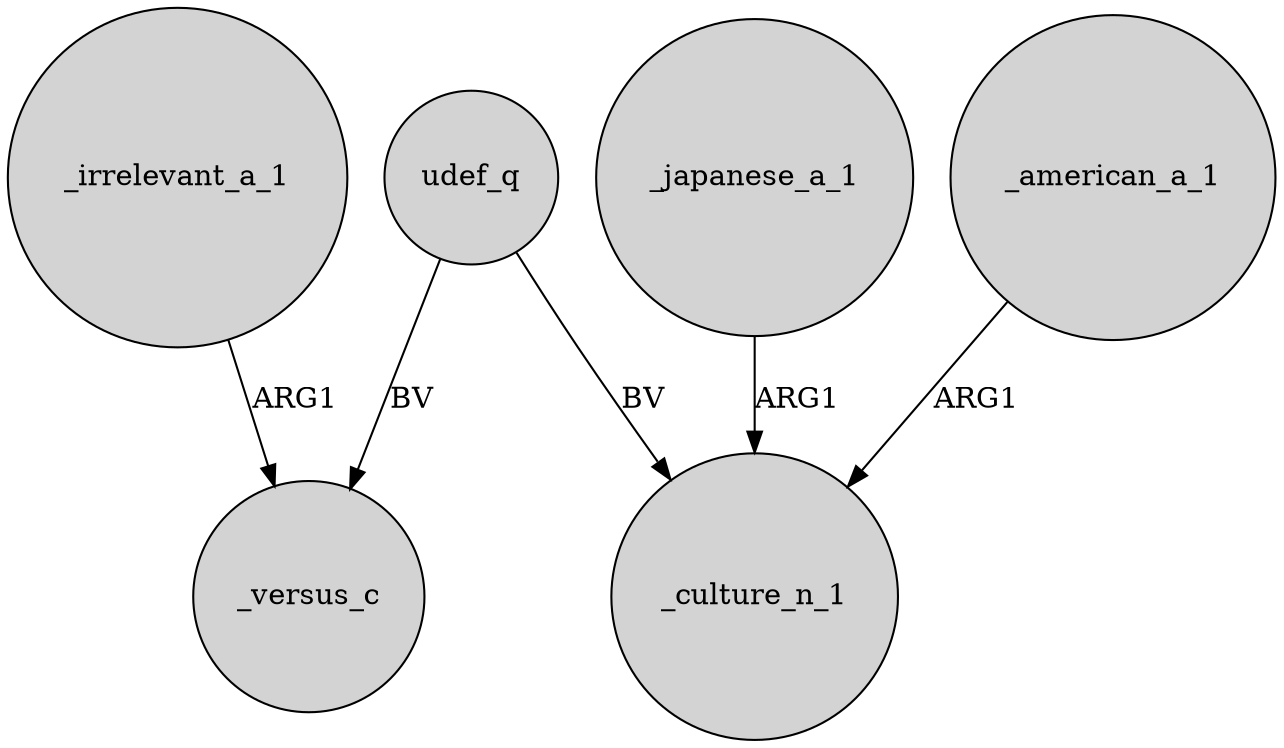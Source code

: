 digraph {
	node [shape=circle style=filled]
	udef_q -> _versus_c [label=BV]
	_irrelevant_a_1 -> _versus_c [label=ARG1]
	_american_a_1 -> _culture_n_1 [label=ARG1]
	_japanese_a_1 -> _culture_n_1 [label=ARG1]
	udef_q -> _culture_n_1 [label=BV]
}
